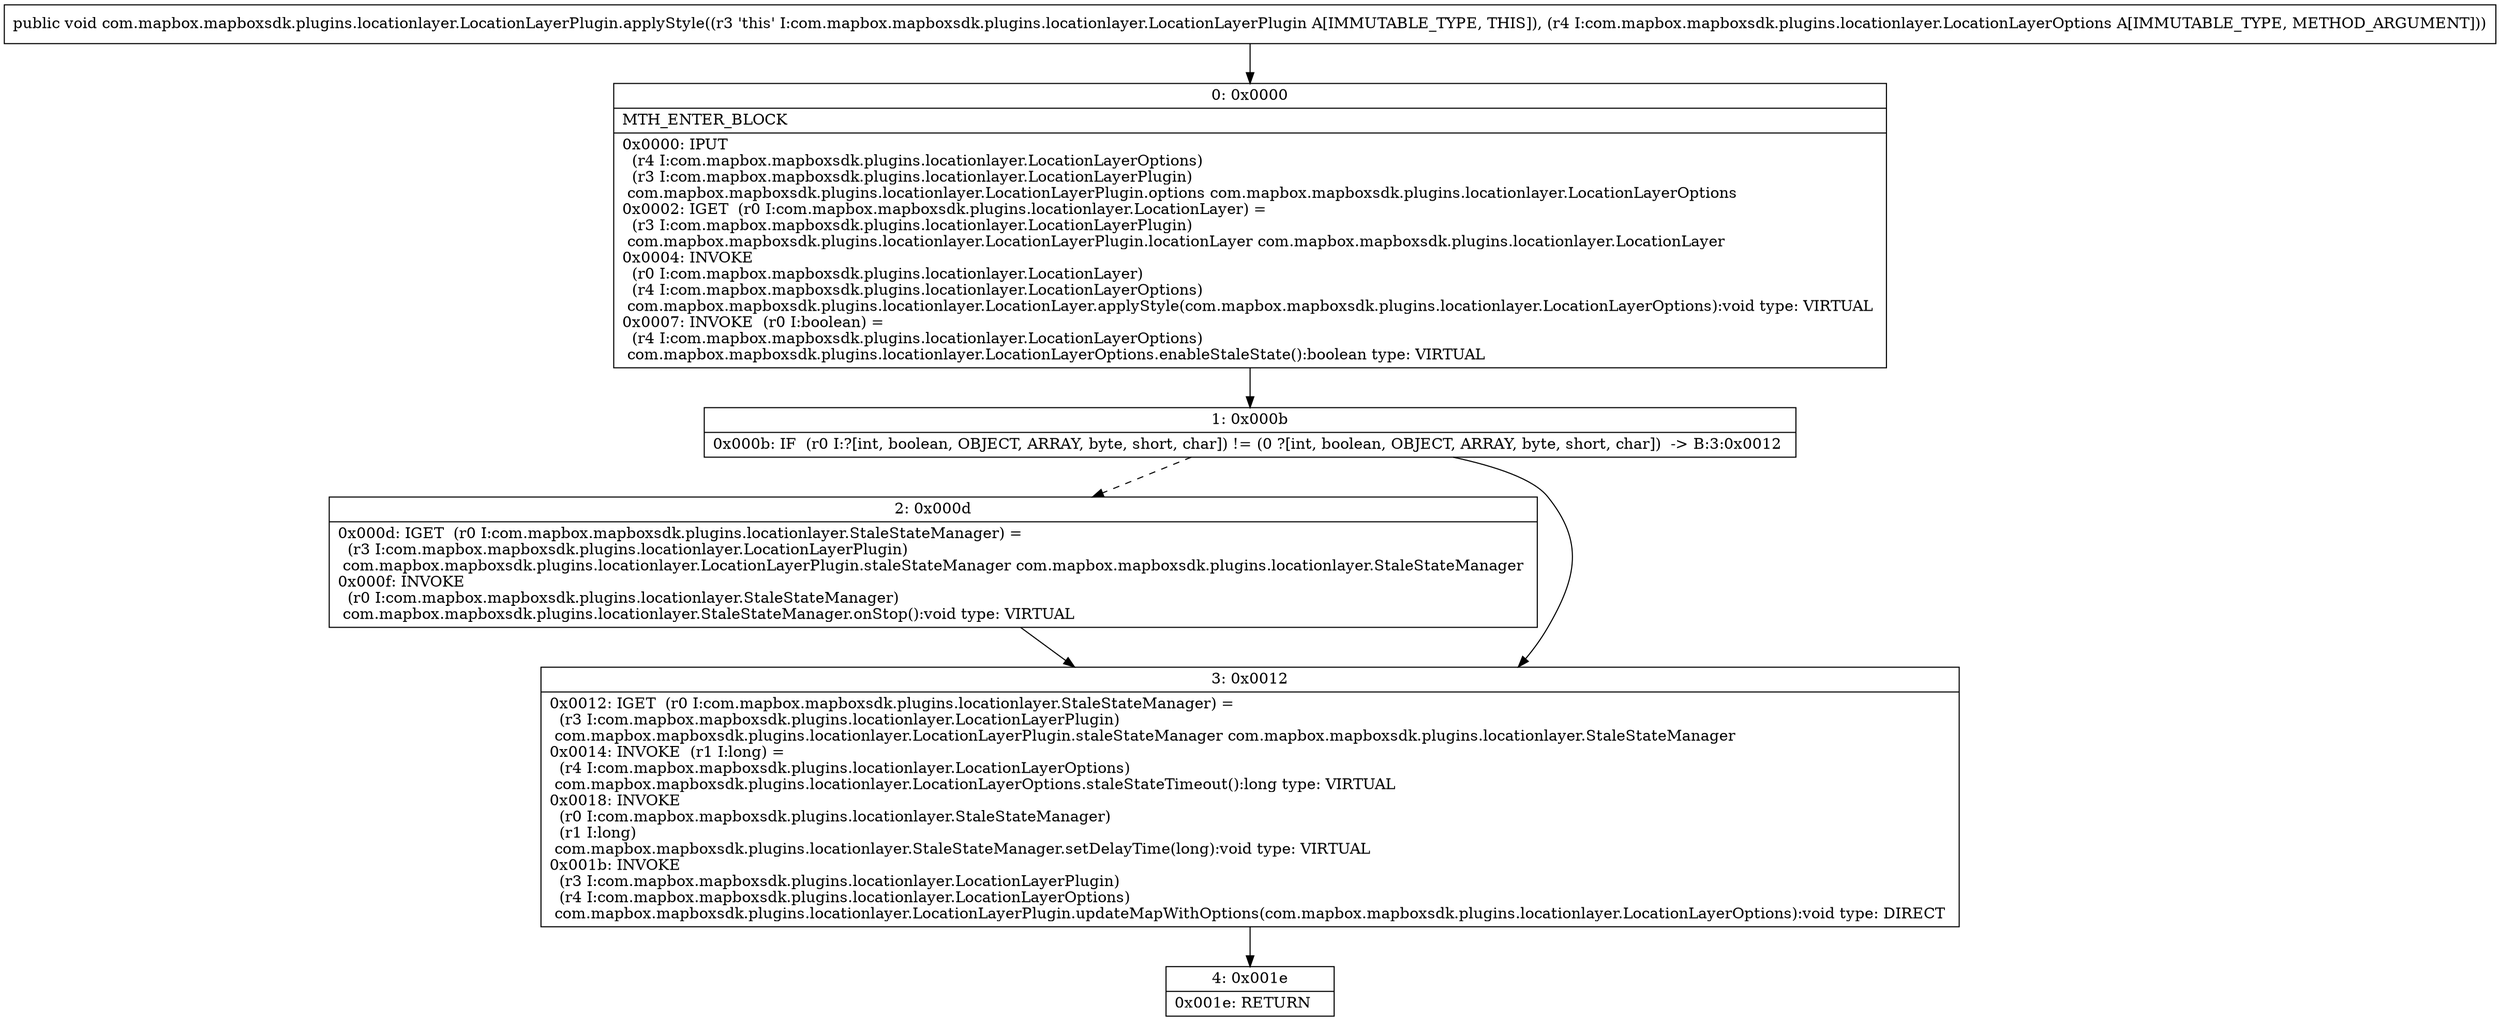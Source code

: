 digraph "CFG forcom.mapbox.mapboxsdk.plugins.locationlayer.LocationLayerPlugin.applyStyle(Lcom\/mapbox\/mapboxsdk\/plugins\/locationlayer\/LocationLayerOptions;)V" {
Node_0 [shape=record,label="{0\:\ 0x0000|MTH_ENTER_BLOCK\l|0x0000: IPUT  \l  (r4 I:com.mapbox.mapboxsdk.plugins.locationlayer.LocationLayerOptions)\l  (r3 I:com.mapbox.mapboxsdk.plugins.locationlayer.LocationLayerPlugin)\l com.mapbox.mapboxsdk.plugins.locationlayer.LocationLayerPlugin.options com.mapbox.mapboxsdk.plugins.locationlayer.LocationLayerOptions \l0x0002: IGET  (r0 I:com.mapbox.mapboxsdk.plugins.locationlayer.LocationLayer) = \l  (r3 I:com.mapbox.mapboxsdk.plugins.locationlayer.LocationLayerPlugin)\l com.mapbox.mapboxsdk.plugins.locationlayer.LocationLayerPlugin.locationLayer com.mapbox.mapboxsdk.plugins.locationlayer.LocationLayer \l0x0004: INVOKE  \l  (r0 I:com.mapbox.mapboxsdk.plugins.locationlayer.LocationLayer)\l  (r4 I:com.mapbox.mapboxsdk.plugins.locationlayer.LocationLayerOptions)\l com.mapbox.mapboxsdk.plugins.locationlayer.LocationLayer.applyStyle(com.mapbox.mapboxsdk.plugins.locationlayer.LocationLayerOptions):void type: VIRTUAL \l0x0007: INVOKE  (r0 I:boolean) = \l  (r4 I:com.mapbox.mapboxsdk.plugins.locationlayer.LocationLayerOptions)\l com.mapbox.mapboxsdk.plugins.locationlayer.LocationLayerOptions.enableStaleState():boolean type: VIRTUAL \l}"];
Node_1 [shape=record,label="{1\:\ 0x000b|0x000b: IF  (r0 I:?[int, boolean, OBJECT, ARRAY, byte, short, char]) != (0 ?[int, boolean, OBJECT, ARRAY, byte, short, char])  \-\> B:3:0x0012 \l}"];
Node_2 [shape=record,label="{2\:\ 0x000d|0x000d: IGET  (r0 I:com.mapbox.mapboxsdk.plugins.locationlayer.StaleStateManager) = \l  (r3 I:com.mapbox.mapboxsdk.plugins.locationlayer.LocationLayerPlugin)\l com.mapbox.mapboxsdk.plugins.locationlayer.LocationLayerPlugin.staleStateManager com.mapbox.mapboxsdk.plugins.locationlayer.StaleStateManager \l0x000f: INVOKE  \l  (r0 I:com.mapbox.mapboxsdk.plugins.locationlayer.StaleStateManager)\l com.mapbox.mapboxsdk.plugins.locationlayer.StaleStateManager.onStop():void type: VIRTUAL \l}"];
Node_3 [shape=record,label="{3\:\ 0x0012|0x0012: IGET  (r0 I:com.mapbox.mapboxsdk.plugins.locationlayer.StaleStateManager) = \l  (r3 I:com.mapbox.mapboxsdk.plugins.locationlayer.LocationLayerPlugin)\l com.mapbox.mapboxsdk.plugins.locationlayer.LocationLayerPlugin.staleStateManager com.mapbox.mapboxsdk.plugins.locationlayer.StaleStateManager \l0x0014: INVOKE  (r1 I:long) = \l  (r4 I:com.mapbox.mapboxsdk.plugins.locationlayer.LocationLayerOptions)\l com.mapbox.mapboxsdk.plugins.locationlayer.LocationLayerOptions.staleStateTimeout():long type: VIRTUAL \l0x0018: INVOKE  \l  (r0 I:com.mapbox.mapboxsdk.plugins.locationlayer.StaleStateManager)\l  (r1 I:long)\l com.mapbox.mapboxsdk.plugins.locationlayer.StaleStateManager.setDelayTime(long):void type: VIRTUAL \l0x001b: INVOKE  \l  (r3 I:com.mapbox.mapboxsdk.plugins.locationlayer.LocationLayerPlugin)\l  (r4 I:com.mapbox.mapboxsdk.plugins.locationlayer.LocationLayerOptions)\l com.mapbox.mapboxsdk.plugins.locationlayer.LocationLayerPlugin.updateMapWithOptions(com.mapbox.mapboxsdk.plugins.locationlayer.LocationLayerOptions):void type: DIRECT \l}"];
Node_4 [shape=record,label="{4\:\ 0x001e|0x001e: RETURN   \l}"];
MethodNode[shape=record,label="{public void com.mapbox.mapboxsdk.plugins.locationlayer.LocationLayerPlugin.applyStyle((r3 'this' I:com.mapbox.mapboxsdk.plugins.locationlayer.LocationLayerPlugin A[IMMUTABLE_TYPE, THIS]), (r4 I:com.mapbox.mapboxsdk.plugins.locationlayer.LocationLayerOptions A[IMMUTABLE_TYPE, METHOD_ARGUMENT])) }"];
MethodNode -> Node_0;
Node_0 -> Node_1;
Node_1 -> Node_2[style=dashed];
Node_1 -> Node_3;
Node_2 -> Node_3;
Node_3 -> Node_4;
}

